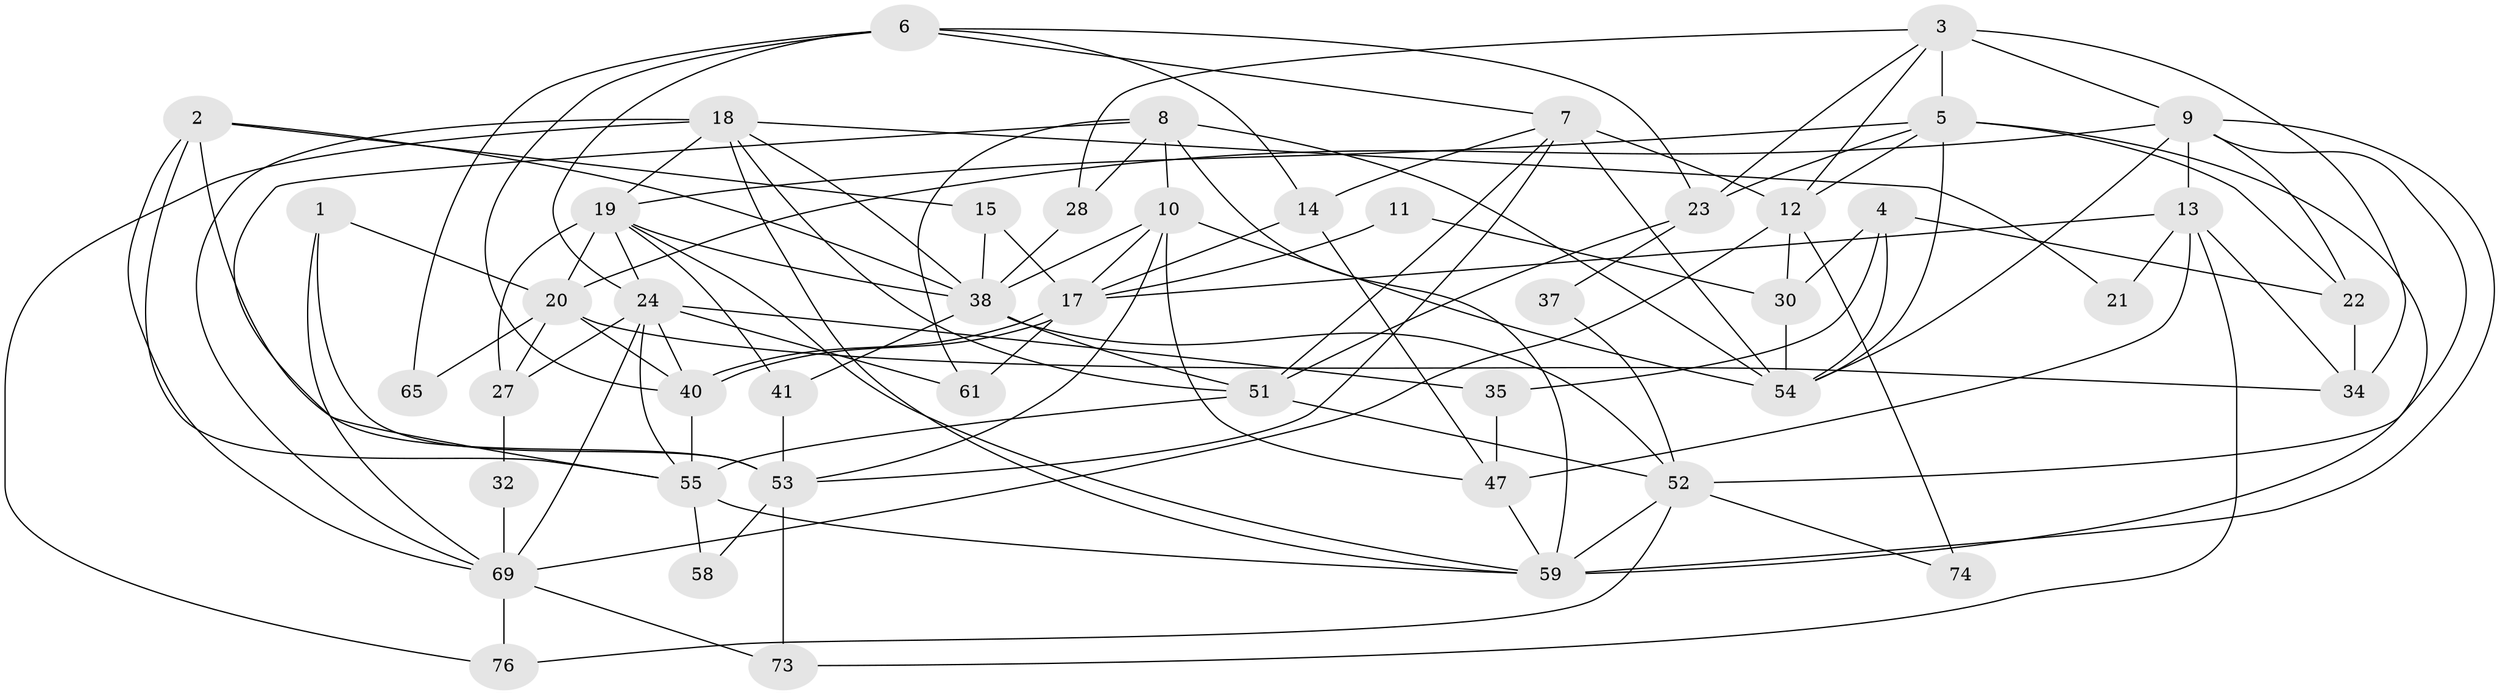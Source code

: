 // Generated by graph-tools (version 1.1) at 2025/23/03/03/25 07:23:59]
// undirected, 47 vertices, 118 edges
graph export_dot {
graph [start="1"]
  node [color=gray90,style=filled];
  1;
  2 [super="+45"];
  3 [super="+75"];
  4 [super="+77"];
  5 [super="+25"];
  6 [super="+70"];
  7 [super="+26"];
  8 [super="+39"];
  9 [super="+72"];
  10 [super="+16"];
  11;
  12 [super="+48"];
  13 [super="+36"];
  14 [super="+50"];
  15 [super="+29"];
  17;
  18 [super="+57"];
  19 [super="+31"];
  20 [super="+33"];
  21;
  22;
  23 [super="+67"];
  24 [super="+49"];
  27 [super="+44"];
  28 [super="+62"];
  30;
  32;
  34 [super="+60"];
  35;
  37;
  38 [super="+42"];
  40 [super="+46"];
  41 [super="+43"];
  47 [super="+68"];
  51;
  52 [super="+56"];
  53 [super="+64"];
  54 [super="+66"];
  55;
  58;
  59 [super="+63"];
  61;
  65;
  69 [super="+71"];
  73;
  74;
  76;
  1 -- 20;
  1 -- 53;
  1 -- 69;
  2 -- 69;
  2 -- 53;
  2 -- 55;
  2 -- 15;
  2 -- 38;
  3 -- 28;
  3 -- 34 [weight=2];
  3 -- 5;
  3 -- 9;
  3 -- 12;
  3 -- 23;
  4 -- 30;
  4 -- 35;
  4 -- 54;
  4 -- 22;
  5 -- 22;
  5 -- 59;
  5 -- 12;
  5 -- 19;
  5 -- 54;
  5 -- 23;
  6 -- 24;
  6 -- 7;
  6 -- 40 [weight=2];
  6 -- 65;
  6 -- 14 [weight=2];
  6 -- 23;
  7 -- 53 [weight=2];
  7 -- 51;
  7 -- 14;
  7 -- 54;
  7 -- 12;
  8 -- 59;
  8 -- 54;
  8 -- 10;
  8 -- 61;
  8 -- 55;
  8 -- 28;
  9 -- 22;
  9 -- 13;
  9 -- 52;
  9 -- 59;
  9 -- 54;
  9 -- 20;
  10 -- 38;
  10 -- 54;
  10 -- 17;
  10 -- 53;
  10 -- 47;
  11 -- 30;
  11 -- 17;
  12 -- 69;
  12 -- 74;
  12 -- 30;
  13 -- 17;
  13 -- 21;
  13 -- 73;
  13 -- 34;
  13 -- 47;
  14 -- 17;
  14 -- 47;
  15 -- 17;
  15 -- 38;
  17 -- 40;
  17 -- 40;
  17 -- 61;
  18 -- 76;
  18 -- 21;
  18 -- 51;
  18 -- 19;
  18 -- 59;
  18 -- 69;
  18 -- 38;
  19 -- 27;
  19 -- 20;
  19 -- 38;
  19 -- 59;
  19 -- 41;
  19 -- 24;
  20 -- 40;
  20 -- 65;
  20 -- 27;
  20 -- 34;
  22 -- 34;
  23 -- 51;
  23 -- 37;
  24 -- 61;
  24 -- 69;
  24 -- 35;
  24 -- 55;
  24 -- 40;
  24 -- 27;
  27 -- 32;
  28 -- 38;
  30 -- 54;
  32 -- 69;
  35 -- 47;
  37 -- 52;
  38 -- 41;
  38 -- 52;
  38 -- 51;
  40 -- 55;
  41 -- 53;
  47 -- 59;
  51 -- 52;
  51 -- 55;
  52 -- 74;
  52 -- 76;
  52 -- 59;
  53 -- 73;
  53 -- 58;
  55 -- 58;
  55 -- 59;
  69 -- 76;
  69 -- 73;
}
